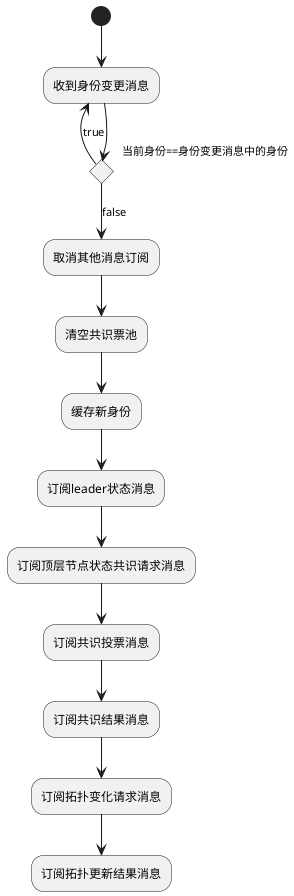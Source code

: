 @startuml
(*) --> 收到身份变更消息
if  当前身份==身份变更消息中的身份 then
    -left-> [true] 收到身份变更消息
else
    --> [false] 取消其他消息订阅
    --> 清空共识票池
    --> 缓存新身份
    --> 订阅leader状态消息
    --> 订阅顶层节点状态共识请求消息
    --> 订阅共识投票消息
    --> 订阅共识结果消息
    --> 订阅拓扑变化请求消息
    --> 订阅拓扑更新结果消息

endif
@enduml